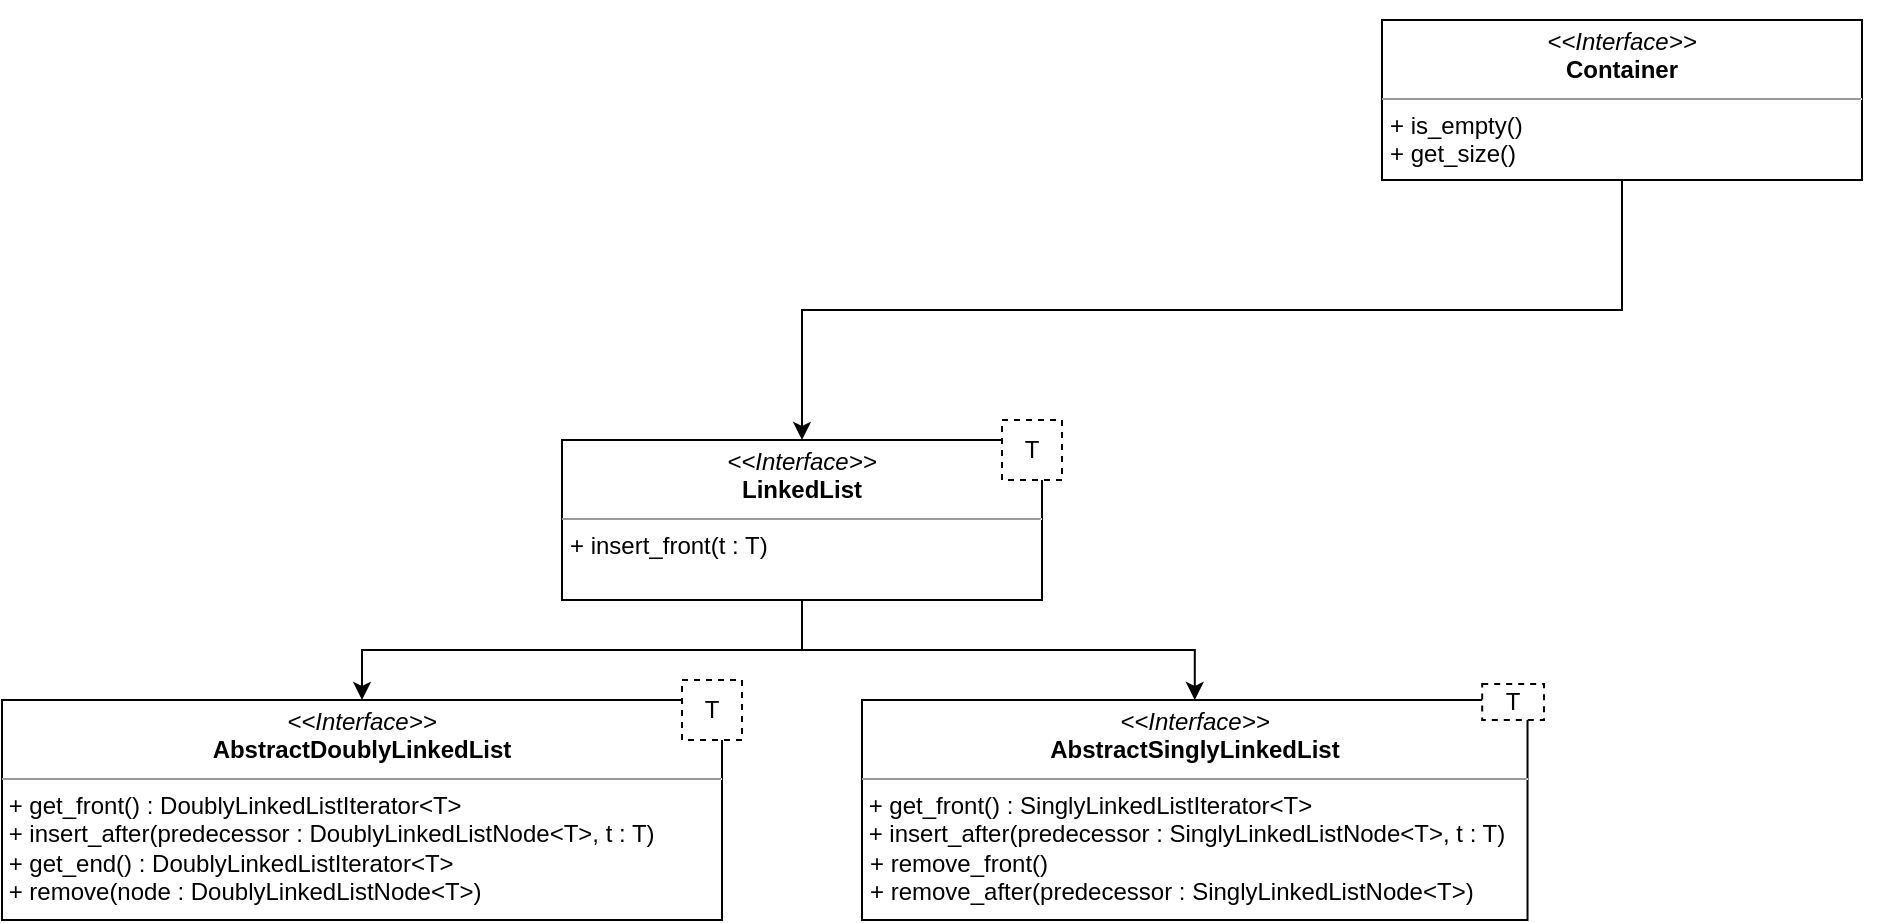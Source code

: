 <mxfile version="21.2.7" type="device">
  <diagram id="C5RBs43oDa-KdzZeNtuy" name="Page-1">
    <mxGraphModel dx="1435" dy="689" grid="1" gridSize="10" guides="1" tooltips="1" connect="1" arrows="1" fold="1" page="1" pageScale="1" pageWidth="827" pageHeight="1169" math="0" shadow="0">
      <root>
        <mxCell id="WIyWlLk6GJQsqaUBKTNV-0" />
        <mxCell id="WIyWlLk6GJQsqaUBKTNV-1" parent="WIyWlLk6GJQsqaUBKTNV-0" />
        <mxCell id="CXlaB07CgzBHS2xfi4aG-2" value="" style="group" parent="WIyWlLk6GJQsqaUBKTNV-1" vertex="1" connectable="0">
          <mxGeometry x="400" y="310" width="250" height="150" as="geometry" />
        </mxCell>
        <mxCell id="CXlaB07CgzBHS2xfi4aG-3" value="&lt;p style=&quot;margin:0px;margin-top:4px;text-align:center;&quot;&gt;&lt;i&gt;&amp;lt;&amp;lt;Interface&amp;gt;&amp;gt;&lt;/i&gt;&lt;br&gt;&lt;b&gt;LinkedList&lt;/b&gt;&lt;/p&gt;&lt;hr size=&quot;1&quot;&gt;&lt;p style=&quot;margin:0px;margin-left:4px;&quot;&gt;&lt;span style=&quot;background-color: initial;&quot;&gt;+ insert_front(t : T)&lt;/span&gt;&lt;br&gt;&lt;/p&gt;" style="verticalAlign=top;align=left;overflow=fill;fontSize=12;fontFamily=Helvetica;html=1;whiteSpace=wrap;" parent="CXlaB07CgzBHS2xfi4aG-2" vertex="1">
          <mxGeometry y="10" width="240" height="80" as="geometry" />
        </mxCell>
        <mxCell id="CXlaB07CgzBHS2xfi4aG-4" value="T" style="fontStyle=0;dashed=1;html=1;whiteSpace=wrap;" parent="CXlaB07CgzBHS2xfi4aG-2" vertex="1">
          <mxGeometry x="220" width="30" height="30" as="geometry" />
        </mxCell>
        <mxCell id="CXlaB07CgzBHS2xfi4aG-15" value="" style="group" parent="WIyWlLk6GJQsqaUBKTNV-1" vertex="1" connectable="0">
          <mxGeometry x="550" y="442" width="341" height="118" as="geometry" />
        </mxCell>
        <mxCell id="CXlaB07CgzBHS2xfi4aG-6" value="&lt;p style=&quot;margin:0px;margin-top:4px;text-align:center;&quot;&gt;&lt;i&gt;&amp;lt;&amp;lt;Interface&amp;gt;&amp;gt;&lt;/i&gt;&lt;br&gt;&lt;b style=&quot;border-color: var(--border-color);&quot;&gt;Abstract&lt;/b&gt;&lt;b&gt;SinglyLinkedList&lt;/b&gt;&lt;/p&gt;&lt;hr size=&quot;1&quot;&gt;&amp;nbsp;+ get_front() : SinglyLinkedListIterator&amp;lt;T&amp;gt;&lt;br&gt;&amp;nbsp;+ insert_after(predecessor : SinglyLinkedListNode&amp;lt;T&amp;gt;, t : T)&lt;b&gt;&lt;br&gt;&lt;/b&gt;&lt;p style=&quot;margin:0px;margin-left:4px;&quot;&gt;+ remove_front()&lt;/p&gt;&lt;p style=&quot;margin:0px;margin-left:4px;&quot;&gt;+ remove_after(predecessor : SinglyLinkedListNode&amp;lt;T&amp;gt;)&lt;/p&gt;" style="verticalAlign=top;align=left;overflow=fill;fontSize=12;fontFamily=Helvetica;html=1;whiteSpace=wrap;" parent="CXlaB07CgzBHS2xfi4aG-15" vertex="1">
          <mxGeometry y="8" width="332.758" height="110" as="geometry" />
        </mxCell>
        <mxCell id="CXlaB07CgzBHS2xfi4aG-14" value="T" style="fontStyle=0;dashed=1;html=1;whiteSpace=wrap;" parent="CXlaB07CgzBHS2xfi4aG-15" vertex="1">
          <mxGeometry x="310.094" width="30.906" height="18" as="geometry" />
        </mxCell>
        <mxCell id="CXlaB07CgzBHS2xfi4aG-20" style="edgeStyle=orthogonalEdgeStyle;rounded=0;orthogonalLoop=1;jettySize=auto;html=1;exitX=0.5;exitY=1;exitDx=0;exitDy=0;entryX=0.5;entryY=0;entryDx=0;entryDy=0;" parent="WIyWlLk6GJQsqaUBKTNV-1" source="CXlaB07CgzBHS2xfi4aG-3" target="CXlaB07CgzBHS2xfi4aG-6" edge="1">
          <mxGeometry relative="1" as="geometry" />
        </mxCell>
        <mxCell id="CXlaB07CgzBHS2xfi4aG-24" style="edgeStyle=orthogonalEdgeStyle;rounded=0;orthogonalLoop=1;jettySize=auto;html=1;exitX=0.5;exitY=1;exitDx=0;exitDy=0;entryX=0.5;entryY=0;entryDx=0;entryDy=0;" parent="WIyWlLk6GJQsqaUBKTNV-1" source="CXlaB07CgzBHS2xfi4aG-3" target="CXlaB07CgzBHS2xfi4aG-22" edge="1">
          <mxGeometry relative="1" as="geometry" />
        </mxCell>
        <mxCell id="O-nfP3FI_-4oS2DhcNt1-0" value="" style="group" vertex="1" connectable="0" parent="WIyWlLk6GJQsqaUBKTNV-1">
          <mxGeometry x="810" y="100" width="250" height="150" as="geometry" />
        </mxCell>
        <mxCell id="O-nfP3FI_-4oS2DhcNt1-1" value="&lt;p style=&quot;margin:0px;margin-top:4px;text-align:center;&quot;&gt;&lt;i&gt;&amp;lt;&amp;lt;Interface&amp;gt;&amp;gt;&lt;/i&gt;&lt;br&gt;&lt;b&gt;Container&lt;/b&gt;&lt;/p&gt;&lt;hr size=&quot;1&quot;&gt;&lt;p style=&quot;margin:0px;margin-left:4px;&quot;&gt;&lt;span style=&quot;background-color: initial;&quot;&gt;+ is_empty()&lt;/span&gt;&lt;br&gt;&lt;/p&gt;&lt;p style=&quot;margin:0px;margin-left:4px;&quot;&gt;+ get_size()&amp;nbsp;&lt;span style=&quot;background-color: initial;&quot;&gt;&lt;br&gt;&lt;/span&gt;&lt;/p&gt;" style="verticalAlign=top;align=left;overflow=fill;fontSize=12;fontFamily=Helvetica;html=1;whiteSpace=wrap;" vertex="1" parent="O-nfP3FI_-4oS2DhcNt1-0">
          <mxGeometry y="10" width="240" height="80" as="geometry" />
        </mxCell>
        <mxCell id="O-nfP3FI_-4oS2DhcNt1-6" style="edgeStyle=orthogonalEdgeStyle;rounded=0;orthogonalLoop=1;jettySize=auto;html=1;exitX=0.5;exitY=1;exitDx=0;exitDy=0;entryX=0.5;entryY=0;entryDx=0;entryDy=0;" edge="1" parent="WIyWlLk6GJQsqaUBKTNV-1" source="O-nfP3FI_-4oS2DhcNt1-1" target="CXlaB07CgzBHS2xfi4aG-3">
          <mxGeometry relative="1" as="geometry" />
        </mxCell>
        <mxCell id="O-nfP3FI_-4oS2DhcNt1-13" value="" style="group" vertex="1" connectable="0" parent="WIyWlLk6GJQsqaUBKTNV-1">
          <mxGeometry x="120" y="440" width="370" height="120" as="geometry" />
        </mxCell>
        <mxCell id="CXlaB07CgzBHS2xfi4aG-22" value="&lt;p style=&quot;margin:0px;margin-top:4px;text-align:center;&quot;&gt;&lt;i&gt;&amp;lt;&amp;lt;Interface&amp;gt;&amp;gt;&lt;/i&gt;&lt;br&gt;&lt;b&gt;AbstractDoublyLinkedList&lt;/b&gt;&lt;/p&gt;&lt;hr size=&quot;1&quot;&gt;&amp;nbsp;+ get_front() : DoublyLinkedListIterator&amp;lt;T&amp;gt;&lt;br&gt;&lt;div&gt;&amp;nbsp;+ insert_after(predecessor : DoublyLinkedListNode&amp;lt;T&amp;gt;, t : T)&lt;/div&gt;&lt;div&gt;&amp;nbsp;+ get_end() : DoublyLinkedListIterator&amp;lt;T&amp;gt;&lt;/div&gt;&lt;div&gt;&amp;nbsp;+ remove(node : DoublyLinkedListNode&amp;lt;T&amp;gt;)&lt;/div&gt;" style="verticalAlign=top;align=left;overflow=fill;fontSize=12;fontFamily=Helvetica;html=1;whiteSpace=wrap;" parent="O-nfP3FI_-4oS2DhcNt1-13" vertex="1">
          <mxGeometry y="10" width="360" height="110" as="geometry" />
        </mxCell>
        <mxCell id="O-nfP3FI_-4oS2DhcNt1-12" value="T" style="fontStyle=0;dashed=1;html=1;whiteSpace=wrap;" vertex="1" parent="O-nfP3FI_-4oS2DhcNt1-13">
          <mxGeometry x="340" width="30" height="30" as="geometry" />
        </mxCell>
      </root>
    </mxGraphModel>
  </diagram>
</mxfile>
